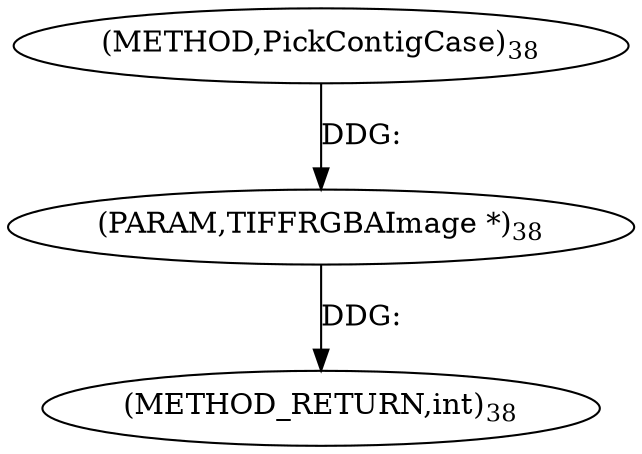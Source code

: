 digraph "PickContigCase" {  
"45564" [label = <(METHOD,PickContigCase)<SUB>38</SUB>> ]
"45566" [label = <(METHOD_RETURN,int)<SUB>38</SUB>> ]
"45565" [label = <(PARAM,TIFFRGBAImage *)<SUB>38</SUB>> ]
  "45565" -> "45566"  [ label = "DDG: "] 
  "45564" -> "45565"  [ label = "DDG: "] 
}

